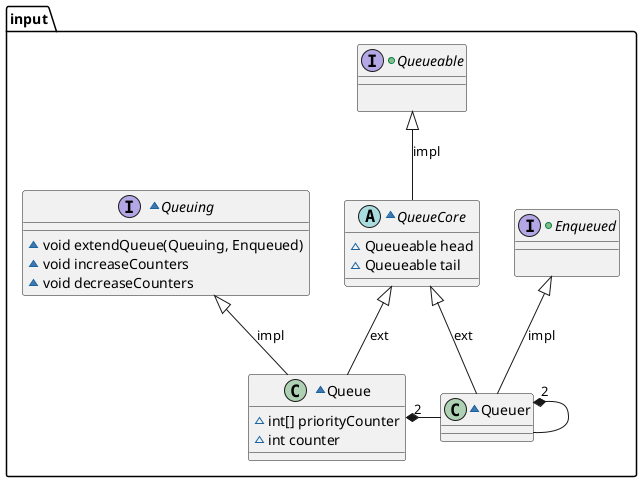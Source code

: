 @startuml
package input {

    +interface Enqueued{
        __

    }

    ~class Queuer{
    }

    +interface Queueable{
        __

    }

    ~abstract class QueueCore{
            ~{field} Queueable head
            ~{field} Queueable tail
    }

    ~interface Queuing{
        __
            ~{method} void extendQueue(Queuing, Enqueued)
            ~{method} void increaseCounters
            ~{method} void decreaseCounters
    }

    ~class Queue{
            ~{field} int[] priorityCounter
            ~{field} int counter
    }

    Enqueued <|-- Queuer : impl
    Queueable <|-- QueueCore :impl
    Queuing <|-- Queue :impl

    QueueCore <|-- Queuer : ext
    QueueCore <|-- Queue : ext
    Queue "2" *- Queuer
    Queuer "2" *- Queuer

}
@enduml